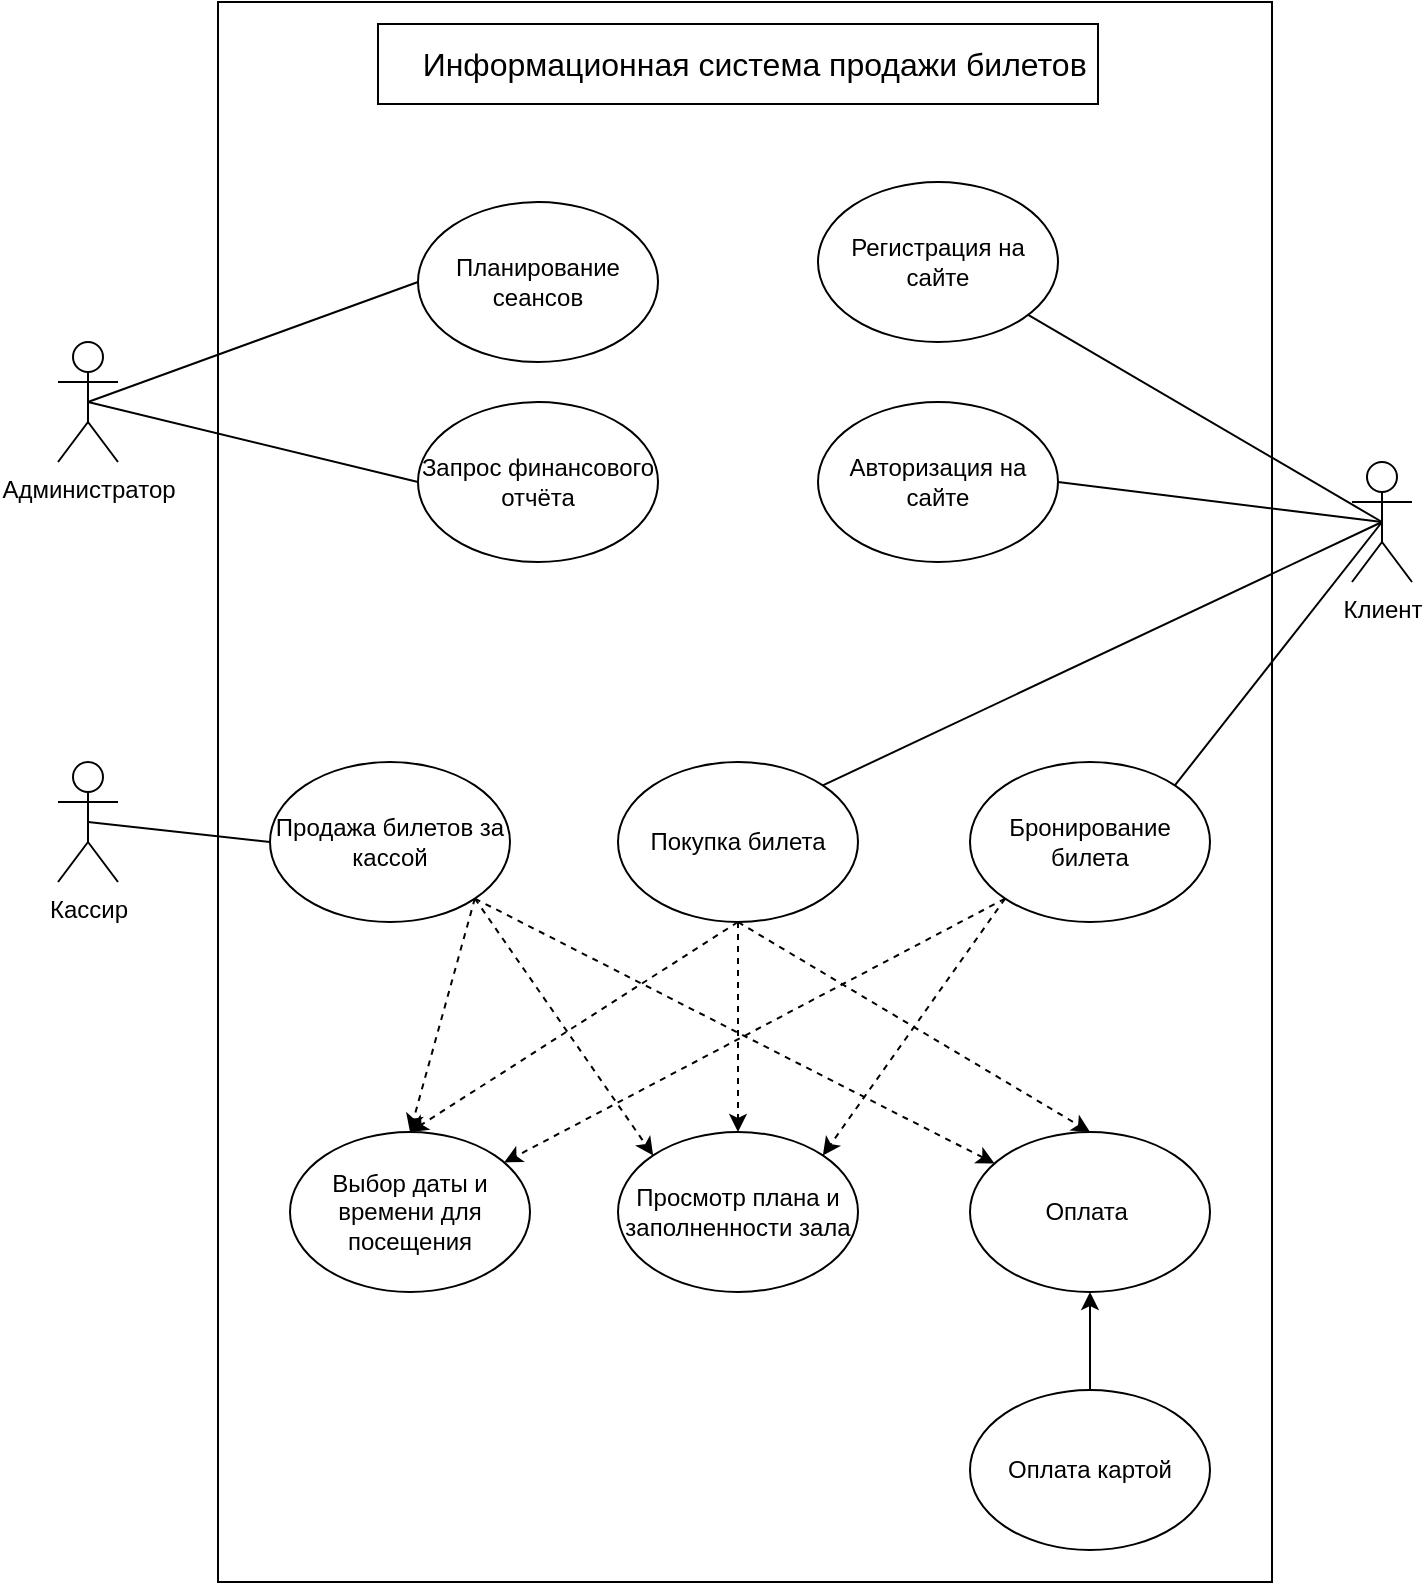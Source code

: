 <mxfile version="21.1.4" type="device">
  <diagram name="Страница 1" id="cWMab4_WhD69aoA7Umjs">
    <mxGraphModel dx="1434" dy="796" grid="1" gridSize="10" guides="1" tooltips="1" connect="1" arrows="1" fold="1" page="1" pageScale="1" pageWidth="827" pageHeight="1169" math="0" shadow="0">
      <root>
        <mxCell id="0" />
        <mxCell id="1" parent="0" />
        <mxCell id="M5G4DCLzxQh5yjEeWqoG-17" style="rounded=0;orthogonalLoop=1;jettySize=auto;html=1;exitX=0.5;exitY=0.5;exitDx=0;exitDy=0;exitPerimeter=0;entryX=0;entryY=0.5;entryDx=0;entryDy=0;endArrow=none;endFill=0;" edge="1" parent="1" source="M5G4DCLzxQh5yjEeWqoG-1" target="M5G4DCLzxQh5yjEeWqoG-5">
          <mxGeometry relative="1" as="geometry" />
        </mxCell>
        <mxCell id="M5G4DCLzxQh5yjEeWqoG-18" style="rounded=0;orthogonalLoop=1;jettySize=auto;html=1;exitX=0.5;exitY=0.5;exitDx=0;exitDy=0;exitPerimeter=0;entryX=0;entryY=0.5;entryDx=0;entryDy=0;endArrow=none;endFill=0;" edge="1" parent="1" source="M5G4DCLzxQh5yjEeWqoG-1" target="M5G4DCLzxQh5yjEeWqoG-6">
          <mxGeometry relative="1" as="geometry" />
        </mxCell>
        <mxCell id="M5G4DCLzxQh5yjEeWqoG-1" value="Администратор" style="shape=umlActor;verticalLabelPosition=bottom;verticalAlign=top;html=1;outlineConnect=0;" vertex="1" parent="1">
          <mxGeometry x="80" y="300" width="30" height="60" as="geometry" />
        </mxCell>
        <mxCell id="M5G4DCLzxQh5yjEeWqoG-20" style="rounded=0;orthogonalLoop=1;jettySize=auto;html=1;exitX=0.5;exitY=0.5;exitDx=0;exitDy=0;exitPerimeter=0;entryX=0;entryY=0.5;entryDx=0;entryDy=0;endArrow=none;endFill=0;" edge="1" parent="1" source="M5G4DCLzxQh5yjEeWqoG-2" target="M5G4DCLzxQh5yjEeWqoG-7">
          <mxGeometry relative="1" as="geometry" />
        </mxCell>
        <mxCell id="M5G4DCLzxQh5yjEeWqoG-2" value="Кассир" style="shape=umlActor;verticalLabelPosition=bottom;verticalAlign=top;html=1;outlineConnect=0;" vertex="1" parent="1">
          <mxGeometry x="80" y="510" width="30" height="60" as="geometry" />
        </mxCell>
        <mxCell id="M5G4DCLzxQh5yjEeWqoG-21" style="rounded=0;orthogonalLoop=1;jettySize=auto;html=1;exitX=0.5;exitY=0.5;exitDx=0;exitDy=0;exitPerimeter=0;endArrow=none;endFill=0;" edge="1" parent="1" source="M5G4DCLzxQh5yjEeWqoG-3" target="M5G4DCLzxQh5yjEeWqoG-8">
          <mxGeometry relative="1" as="geometry" />
        </mxCell>
        <mxCell id="M5G4DCLzxQh5yjEeWqoG-22" style="rounded=0;orthogonalLoop=1;jettySize=auto;html=1;exitX=0.5;exitY=0.5;exitDx=0;exitDy=0;exitPerimeter=0;entryX=1;entryY=0.5;entryDx=0;entryDy=0;endArrow=none;endFill=0;" edge="1" parent="1" source="M5G4DCLzxQh5yjEeWqoG-3" target="M5G4DCLzxQh5yjEeWqoG-10">
          <mxGeometry relative="1" as="geometry" />
        </mxCell>
        <mxCell id="M5G4DCLzxQh5yjEeWqoG-23" style="rounded=0;orthogonalLoop=1;jettySize=auto;html=1;exitX=0.5;exitY=0.5;exitDx=0;exitDy=0;exitPerimeter=0;entryX=1;entryY=0;entryDx=0;entryDy=0;endArrow=none;endFill=0;" edge="1" parent="1" source="M5G4DCLzxQh5yjEeWqoG-3" target="M5G4DCLzxQh5yjEeWqoG-12">
          <mxGeometry relative="1" as="geometry" />
        </mxCell>
        <mxCell id="M5G4DCLzxQh5yjEeWqoG-24" style="rounded=0;orthogonalLoop=1;jettySize=auto;html=1;exitX=0.5;exitY=0.5;exitDx=0;exitDy=0;exitPerimeter=0;entryX=1;entryY=0;entryDx=0;entryDy=0;endArrow=none;endFill=0;" edge="1" parent="1" source="M5G4DCLzxQh5yjEeWqoG-3" target="M5G4DCLzxQh5yjEeWqoG-11">
          <mxGeometry relative="1" as="geometry" />
        </mxCell>
        <mxCell id="M5G4DCLzxQh5yjEeWqoG-3" value="Клиент" style="shape=umlActor;verticalLabelPosition=bottom;verticalAlign=top;html=1;outlineConnect=0;" vertex="1" parent="1">
          <mxGeometry x="727" y="360" width="30" height="60" as="geometry" />
        </mxCell>
        <mxCell id="M5G4DCLzxQh5yjEeWqoG-5" value="Планирование сеансов" style="ellipse;whiteSpace=wrap;html=1;" vertex="1" parent="1">
          <mxGeometry x="260" y="230" width="120" height="80" as="geometry" />
        </mxCell>
        <mxCell id="M5G4DCLzxQh5yjEeWqoG-6" value="Запрос финансового отчёта" style="ellipse;whiteSpace=wrap;html=1;" vertex="1" parent="1">
          <mxGeometry x="260" y="330" width="120" height="80" as="geometry" />
        </mxCell>
        <mxCell id="M5G4DCLzxQh5yjEeWqoG-29" style="rounded=0;orthogonalLoop=1;jettySize=auto;html=1;exitX=1;exitY=1;exitDx=0;exitDy=0;entryX=0.5;entryY=0;entryDx=0;entryDy=0;dashed=1;" edge="1" parent="1" source="M5G4DCLzxQh5yjEeWqoG-7" target="M5G4DCLzxQh5yjEeWqoG-25">
          <mxGeometry relative="1" as="geometry" />
        </mxCell>
        <mxCell id="M5G4DCLzxQh5yjEeWqoG-30" style="rounded=0;orthogonalLoop=1;jettySize=auto;html=1;exitX=1;exitY=1;exitDx=0;exitDy=0;entryX=0;entryY=0;entryDx=0;entryDy=0;dashed=1;" edge="1" parent="1" source="M5G4DCLzxQh5yjEeWqoG-7" target="M5G4DCLzxQh5yjEeWqoG-13">
          <mxGeometry relative="1" as="geometry" />
        </mxCell>
        <mxCell id="M5G4DCLzxQh5yjEeWqoG-31" style="rounded=0;orthogonalLoop=1;jettySize=auto;html=1;exitX=1;exitY=1;exitDx=0;exitDy=0;dashed=1;" edge="1" parent="1" source="M5G4DCLzxQh5yjEeWqoG-7" target="M5G4DCLzxQh5yjEeWqoG-27">
          <mxGeometry relative="1" as="geometry" />
        </mxCell>
        <mxCell id="M5G4DCLzxQh5yjEeWqoG-7" value="Продажа билетов за кассой" style="ellipse;whiteSpace=wrap;html=1;" vertex="1" parent="1">
          <mxGeometry x="186" y="510" width="120" height="80" as="geometry" />
        </mxCell>
        <mxCell id="M5G4DCLzxQh5yjEeWqoG-8" value="Регистрация на сайте" style="ellipse;whiteSpace=wrap;html=1;" vertex="1" parent="1">
          <mxGeometry x="460" y="220" width="120" height="80" as="geometry" />
        </mxCell>
        <mxCell id="M5G4DCLzxQh5yjEeWqoG-10" value="Авторизация на сайте" style="ellipse;whiteSpace=wrap;html=1;" vertex="1" parent="1">
          <mxGeometry x="460" y="330" width="120" height="80" as="geometry" />
        </mxCell>
        <mxCell id="M5G4DCLzxQh5yjEeWqoG-35" style="rounded=0;orthogonalLoop=1;jettySize=auto;html=1;exitX=0;exitY=1;exitDx=0;exitDy=0;dashed=1;" edge="1" parent="1" source="M5G4DCLzxQh5yjEeWqoG-11" target="M5G4DCLzxQh5yjEeWqoG-25">
          <mxGeometry relative="1" as="geometry" />
        </mxCell>
        <mxCell id="M5G4DCLzxQh5yjEeWqoG-36" style="rounded=0;orthogonalLoop=1;jettySize=auto;html=1;exitX=0;exitY=1;exitDx=0;exitDy=0;entryX=1;entryY=0;entryDx=0;entryDy=0;dashed=1;" edge="1" parent="1" source="M5G4DCLzxQh5yjEeWqoG-11" target="M5G4DCLzxQh5yjEeWqoG-13">
          <mxGeometry relative="1" as="geometry" />
        </mxCell>
        <mxCell id="M5G4DCLzxQh5yjEeWqoG-11" value="Бронирование билета" style="ellipse;whiteSpace=wrap;html=1;" vertex="1" parent="1">
          <mxGeometry x="536" y="510" width="120" height="80" as="geometry" />
        </mxCell>
        <mxCell id="M5G4DCLzxQh5yjEeWqoG-32" style="rounded=0;orthogonalLoop=1;jettySize=auto;html=1;exitX=0.5;exitY=1;exitDx=0;exitDy=0;entryX=0.5;entryY=0;entryDx=0;entryDy=0;dashed=1;" edge="1" parent="1" source="M5G4DCLzxQh5yjEeWqoG-12" target="M5G4DCLzxQh5yjEeWqoG-25">
          <mxGeometry relative="1" as="geometry" />
        </mxCell>
        <mxCell id="M5G4DCLzxQh5yjEeWqoG-33" style="rounded=0;orthogonalLoop=1;jettySize=auto;html=1;exitX=0.5;exitY=1;exitDx=0;exitDy=0;dashed=1;entryX=0.5;entryY=0;entryDx=0;entryDy=0;" edge="1" parent="1" source="M5G4DCLzxQh5yjEeWqoG-12" target="M5G4DCLzxQh5yjEeWqoG-13">
          <mxGeometry relative="1" as="geometry">
            <mxPoint x="419.857" y="690" as="targetPoint" />
          </mxGeometry>
        </mxCell>
        <mxCell id="M5G4DCLzxQh5yjEeWqoG-34" style="rounded=0;orthogonalLoop=1;jettySize=auto;html=1;exitX=0.5;exitY=1;exitDx=0;exitDy=0;entryX=0.5;entryY=0;entryDx=0;entryDy=0;dashed=1;" edge="1" parent="1" source="M5G4DCLzxQh5yjEeWqoG-12" target="M5G4DCLzxQh5yjEeWqoG-27">
          <mxGeometry relative="1" as="geometry" />
        </mxCell>
        <mxCell id="M5G4DCLzxQh5yjEeWqoG-12" value="Покупка билета" style="ellipse;whiteSpace=wrap;html=1;" vertex="1" parent="1">
          <mxGeometry x="360" y="510" width="120" height="80" as="geometry" />
        </mxCell>
        <mxCell id="M5G4DCLzxQh5yjEeWqoG-13" value="Просмотр плана и заполненности зала" style="ellipse;whiteSpace=wrap;html=1;" vertex="1" parent="1">
          <mxGeometry x="360" y="695" width="120" height="80" as="geometry" />
        </mxCell>
        <mxCell id="M5G4DCLzxQh5yjEeWqoG-25" value="Выбор даты и времени для посещения" style="ellipse;whiteSpace=wrap;html=1;" vertex="1" parent="1">
          <mxGeometry x="196" y="695" width="120" height="80" as="geometry" />
        </mxCell>
        <mxCell id="M5G4DCLzxQh5yjEeWqoG-27" value="Оплата&amp;nbsp;" style="ellipse;whiteSpace=wrap;html=1;" vertex="1" parent="1">
          <mxGeometry x="536" y="695" width="120" height="80" as="geometry" />
        </mxCell>
        <mxCell id="M5G4DCLzxQh5yjEeWqoG-39" value="" style="rounded=0;whiteSpace=wrap;html=1;fillStyle=dashed;fillColor=none;" vertex="1" parent="1">
          <mxGeometry x="160" y="130" width="527" height="790" as="geometry" />
        </mxCell>
        <mxCell id="M5G4DCLzxQh5yjEeWqoG-40" value="&amp;nbsp; &amp;nbsp; &amp;nbsp;&lt;span class=&quot;a0&quot;&gt;&lt;span style=&quot;font-size:12.0pt;mso-bidi-font-size:10.0pt;mso-fareast-font-family:Calibri;&lt;br/&gt;mso-bidi-font-family:Calibri;mso-ansi-language:RU;mso-fareast-language:RU;&lt;br/&gt;mso-bidi-language:AR-SA&quot;&gt;Информационная система продажи билетов&lt;/span&gt;&lt;/span&gt;" style="rounded=0;whiteSpace=wrap;html=1;" vertex="1" parent="1">
          <mxGeometry x="240" y="141" width="360" height="40" as="geometry" />
        </mxCell>
        <mxCell id="M5G4DCLzxQh5yjEeWqoG-46" style="rounded=0;orthogonalLoop=1;jettySize=auto;html=1;exitX=0.5;exitY=0;exitDx=0;exitDy=0;entryX=0.5;entryY=1;entryDx=0;entryDy=0;" edge="1" parent="1" source="M5G4DCLzxQh5yjEeWqoG-42" target="M5G4DCLzxQh5yjEeWqoG-27">
          <mxGeometry relative="1" as="geometry" />
        </mxCell>
        <mxCell id="M5G4DCLzxQh5yjEeWqoG-42" value="Оплата картой" style="ellipse;whiteSpace=wrap;html=1;" vertex="1" parent="1">
          <mxGeometry x="536" y="824" width="120" height="80" as="geometry" />
        </mxCell>
      </root>
    </mxGraphModel>
  </diagram>
</mxfile>
